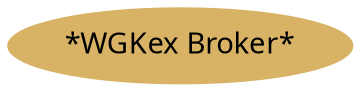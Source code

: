 # http:

digraph G {
  graph [fontname = "Handlee"];
  node [fontname = "Handlee"];
  edge [fontname = "Handlee"];

  bgcolor=transparent;

  subgraph wgkex_broker {
    style=filled;
    color=lightgrey;
    style="dotted"
    node [style=filled,color="#d8b365"];
    wgkex_broker [label="*WGKex Broker*"];
    fontsize = 20;
  }

  subgraph wgkex_mqtt {
    node [style=filled,color="#f5f5f5"];
    style="dotted"
  }
  subgraph wgkex_worker {
  }
}
